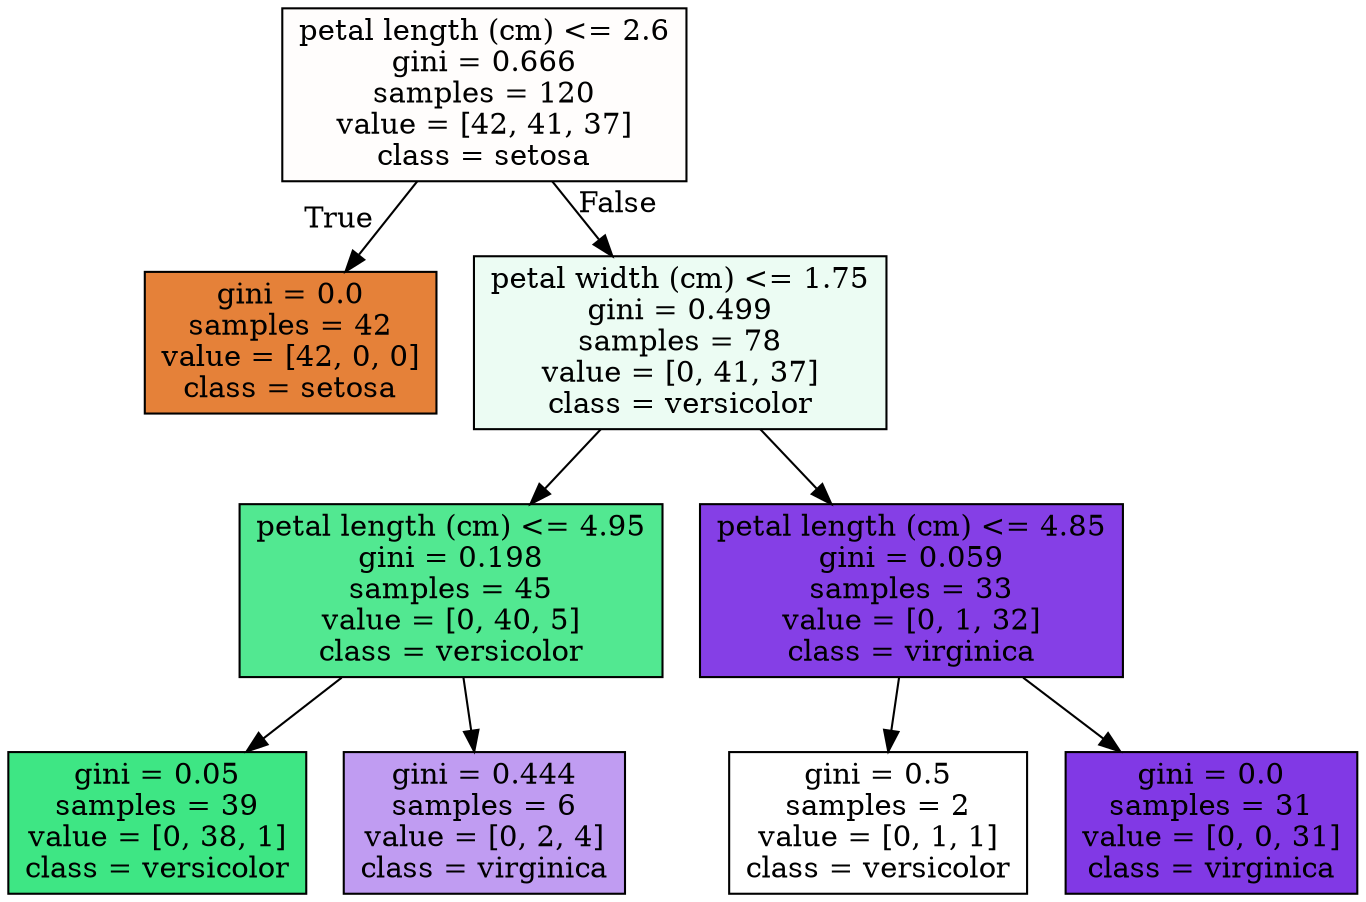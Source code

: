 digraph Tree {
node [shape=box, style="filled", color="black"] ;
0 [label="petal length (cm) <= 2.6\ngini = 0.666\nsamples = 120\nvalue = [42, 41, 37]\nclass = setosa", fillcolor="#fffdfc"] ;
1 [label="gini = 0.0\nsamples = 42\nvalue = [42, 0, 0]\nclass = setosa", fillcolor="#e58139"] ;
0 -> 1 [labeldistance=2.5, labelangle=45, headlabel="True"] ;
2 [label="petal width (cm) <= 1.75\ngini = 0.499\nsamples = 78\nvalue = [0, 41, 37]\nclass = versicolor", fillcolor="#ecfcf3"] ;
0 -> 2 [labeldistance=2.5, labelangle=-45, headlabel="False"] ;
3 [label="petal length (cm) <= 4.95\ngini = 0.198\nsamples = 45\nvalue = [0, 40, 5]\nclass = versicolor", fillcolor="#52e891"] ;
2 -> 3 ;
4 [label="gini = 0.05\nsamples = 39\nvalue = [0, 38, 1]\nclass = versicolor", fillcolor="#3ee684"] ;
3 -> 4 ;
5 [label="gini = 0.444\nsamples = 6\nvalue = [0, 2, 4]\nclass = virginica", fillcolor="#c09cf2"] ;
3 -> 5 ;
6 [label="petal length (cm) <= 4.85\ngini = 0.059\nsamples = 33\nvalue = [0, 1, 32]\nclass = virginica", fillcolor="#853fe6"] ;
2 -> 6 ;
7 [label="gini = 0.5\nsamples = 2\nvalue = [0, 1, 1]\nclass = versicolor", fillcolor="#ffffff"] ;
6 -> 7 ;
8 [label="gini = 0.0\nsamples = 31\nvalue = [0, 0, 31]\nclass = virginica", fillcolor="#8139e5"] ;
6 -> 8 ;
}